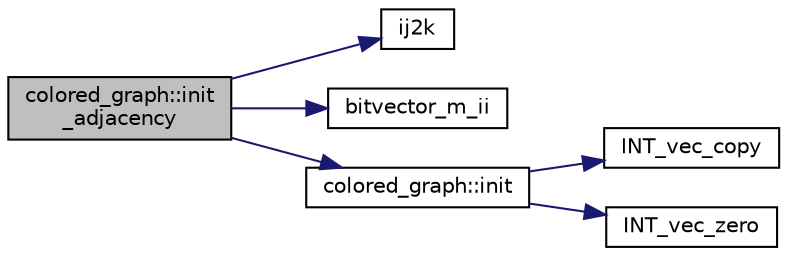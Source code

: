 digraph "colored_graph::init_adjacency"
{
  edge [fontname="Helvetica",fontsize="10",labelfontname="Helvetica",labelfontsize="10"];
  node [fontname="Helvetica",fontsize="10",shape=record];
  rankdir="LR";
  Node391 [label="colored_graph::init\l_adjacency",height=0.2,width=0.4,color="black", fillcolor="grey75", style="filled", fontcolor="black"];
  Node391 -> Node392 [color="midnightblue",fontsize="10",style="solid",fontname="Helvetica"];
  Node392 [label="ij2k",height=0.2,width=0.4,color="black", fillcolor="white", style="filled",URL="$df/dbf/sajeeb_8_c.html#a68a0fe85ad4b80a9220cb33f9c4c0042"];
  Node391 -> Node393 [color="midnightblue",fontsize="10",style="solid",fontname="Helvetica"];
  Node393 [label="bitvector_m_ii",height=0.2,width=0.4,color="black", fillcolor="white", style="filled",URL="$df/dbf/sajeeb_8_c.html#a31da55e2b26316d582cd322dc670b67b"];
  Node391 -> Node394 [color="midnightblue",fontsize="10",style="solid",fontname="Helvetica"];
  Node394 [label="colored_graph::init",height=0.2,width=0.4,color="black", fillcolor="white", style="filled",URL="$dc/de2/classcolored__graph.html#a4b917cdc9c6203a5a750c321e791bc7d"];
  Node394 -> Node395 [color="midnightblue",fontsize="10",style="solid",fontname="Helvetica"];
  Node395 [label="INT_vec_copy",height=0.2,width=0.4,color="black", fillcolor="white", style="filled",URL="$df/dbf/sajeeb_8_c.html#ac2d875e27e009af6ec04d17254d11075"];
  Node394 -> Node396 [color="midnightblue",fontsize="10",style="solid",fontname="Helvetica"];
  Node396 [label="INT_vec_zero",height=0.2,width=0.4,color="black", fillcolor="white", style="filled",URL="$df/dbf/sajeeb_8_c.html#aa8c9c7977203577026080f546fe4980f"];
}
